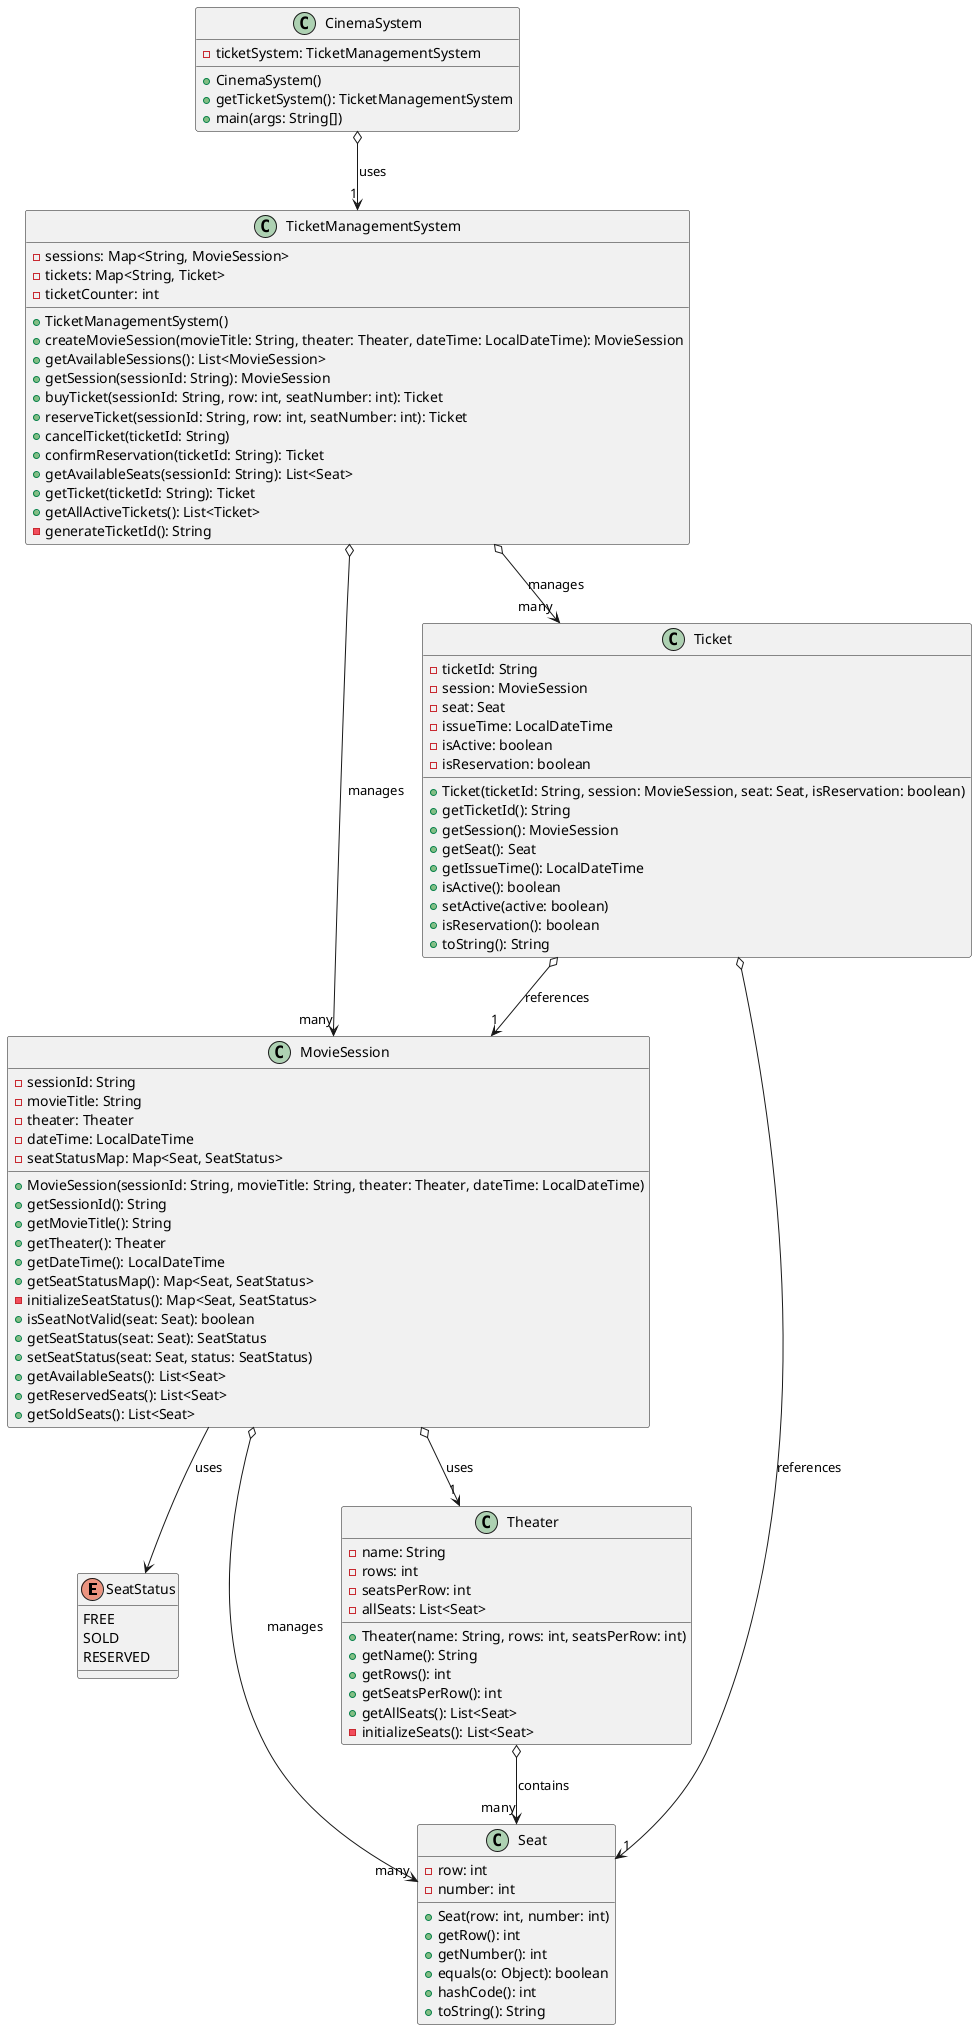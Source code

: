 @startuml

' Перечисление SeatStatus
enum SeatStatus {
  FREE
  SOLD
  RESERVED
}

' Класс Seat
class Seat {
  -row: int
  -number: int
  +Seat(row: int, number: int)
  +getRow(): int
  +getNumber(): int
  +equals(o: Object): boolean
  +hashCode(): int
  +toString(): String
}

' Класс Theater
class Theater {
  -name: String
  -rows: int
  -seatsPerRow: int
  -allSeats: List<Seat>
  +Theater(name: String, rows: int, seatsPerRow: int)
  +getName(): String
  +getRows(): int
  +getSeatsPerRow(): int
  +getAllSeats(): List<Seat>
  -initializeSeats(): List<Seat>
}

' Класс MovieSession
class MovieSession {
  -sessionId: String
  -movieTitle: String
  -theater: Theater
  -dateTime: LocalDateTime
  -seatStatusMap: Map<Seat, SeatStatus>
  +MovieSession(sessionId: String, movieTitle: String, theater: Theater, dateTime: LocalDateTime)
  +getSessionId(): String
  +getMovieTitle(): String
  +getTheater(): Theater
  +getDateTime(): LocalDateTime
  +getSeatStatusMap(): Map<Seat, SeatStatus>
  -initializeSeatStatus(): Map<Seat, SeatStatus>
  +isSeatNotValid(seat: Seat): boolean
  +getSeatStatus(seat: Seat): SeatStatus
  +setSeatStatus(seat: Seat, status: SeatStatus)
  +getAvailableSeats(): List<Seat>
  +getReservedSeats(): List<Seat>
  +getSoldSeats(): List<Seat>
}

' Класс Ticket
class Ticket {
  -ticketId: String
  -session: MovieSession
  -seat: Seat
  -issueTime: LocalDateTime
  -isActive: boolean
  -isReservation: boolean
  +Ticket(ticketId: String, session: MovieSession, seat: Seat, isReservation: boolean)
  +getTicketId(): String
  +getSession(): MovieSession
  +getSeat(): Seat
  +getIssueTime(): LocalDateTime
  +isActive(): boolean
  +setActive(active: boolean)
  +isReservation(): boolean
  +toString(): String
}

' Класс TicketManagementSystem
class TicketManagementSystem {
  -sessions: Map<String, MovieSession>
  -tickets: Map<String, Ticket>
  -ticketCounter: int
  +TicketManagementSystem()
  +createMovieSession(movieTitle: String, theater: Theater, dateTime: LocalDateTime): MovieSession
  +getAvailableSessions(): List<MovieSession>
  +getSession(sessionId: String): MovieSession
  +buyTicket(sessionId: String, row: int, seatNumber: int): Ticket
  +reserveTicket(sessionId: String, row: int, seatNumber: int): Ticket
  +cancelTicket(ticketId: String)
  +confirmReservation(ticketId: String): Ticket
  +getAvailableSeats(sessionId: String): List<Seat>
  +getTicket(ticketId: String): Ticket
  +getAllActiveTickets(): List<Ticket>
  -generateTicketId(): String
}

' Класс CinemaSystem
class CinemaSystem {
  -ticketSystem: TicketManagementSystem
  +CinemaSystem()
  +getTicketSystem(): TicketManagementSystem
  +main(args: String[])
}

' Связи между классами
Theater o--> "many" Seat : contains
MovieSession o--> "1" Theater : uses
MovieSession o--> "many" Seat : manages
MovieSession --> SeatStatus : uses
Ticket o--> "1" MovieSession : references
Ticket o--> "1" Seat : references
TicketManagementSystem o--> "many" MovieSession : manages
TicketManagementSystem o--> "many" Ticket : manages
CinemaSystem o--> "1" TicketManagementSystem : uses

@enduml